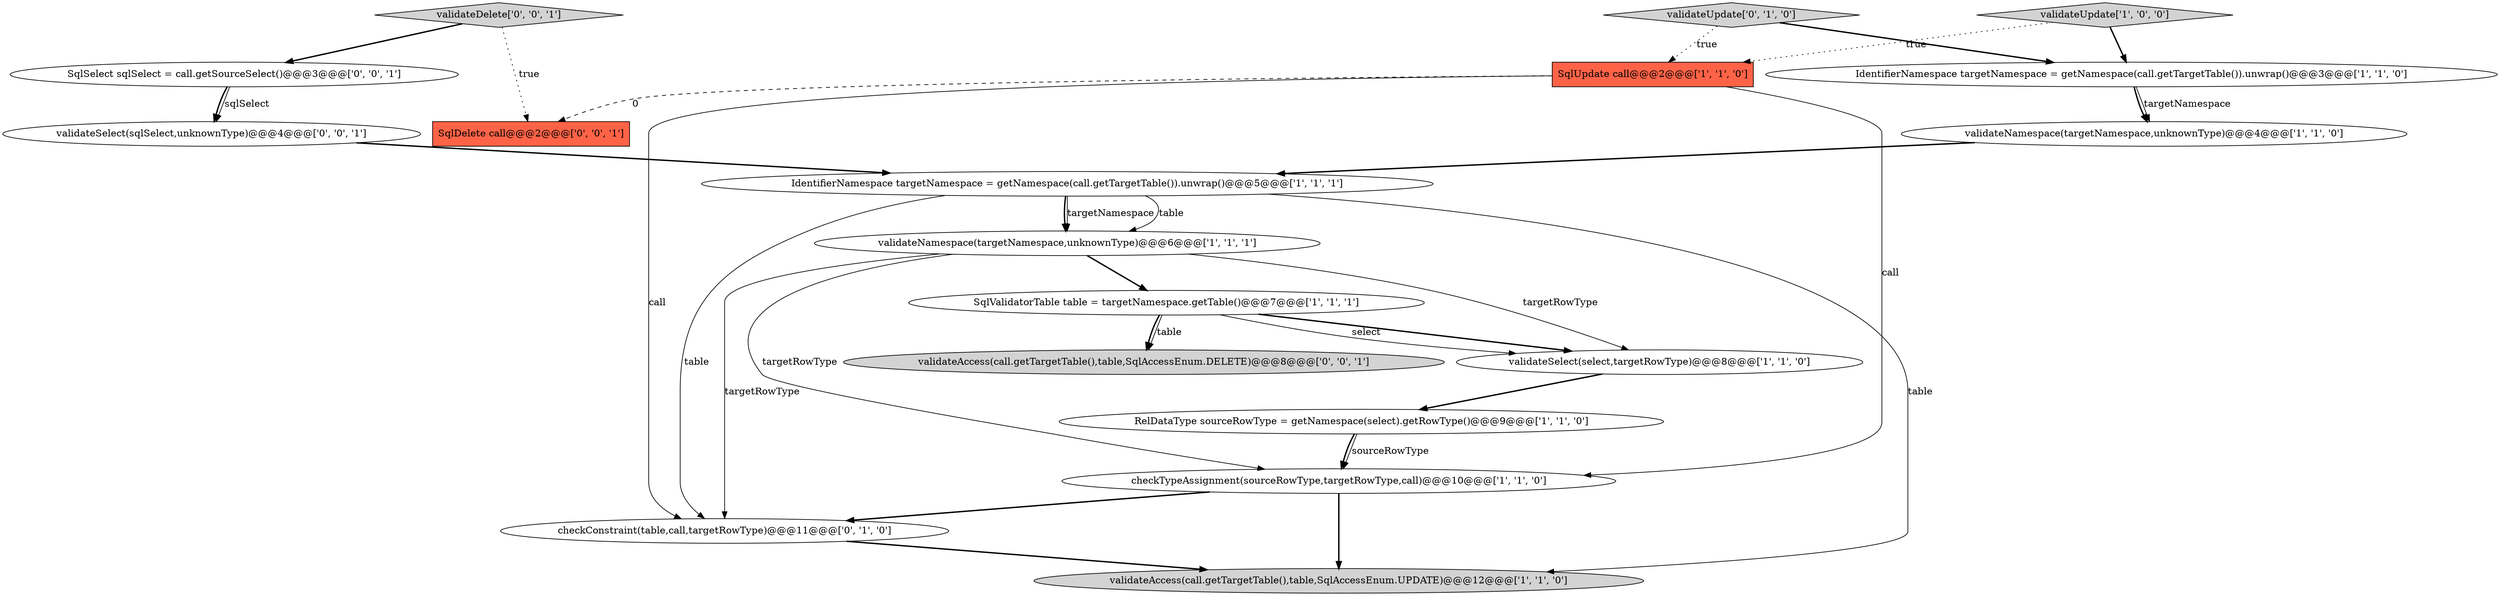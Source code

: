 digraph {
14 [style = filled, label = "validateDelete['0', '0', '1']", fillcolor = lightgray, shape = diamond image = "AAA0AAABBB3BBB"];
17 [style = filled, label = "validateAccess(call.getTargetTable(),table,SqlAccessEnum.DELETE)@@@8@@@['0', '0', '1']", fillcolor = lightgray, shape = ellipse image = "AAA0AAABBB3BBB"];
13 [style = filled, label = "SqlDelete call@@@2@@@['0', '0', '1']", fillcolor = tomato, shape = box image = "AAA0AAABBB3BBB"];
2 [style = filled, label = "checkTypeAssignment(sourceRowType,targetRowType,call)@@@10@@@['1', '1', '0']", fillcolor = white, shape = ellipse image = "AAA0AAABBB1BBB"];
0 [style = filled, label = "IdentifierNamespace targetNamespace = getNamespace(call.getTargetTable()).unwrap()@@@3@@@['1', '1', '0']", fillcolor = white, shape = ellipse image = "AAA0AAABBB1BBB"];
11 [style = filled, label = "validateUpdate['0', '1', '0']", fillcolor = lightgray, shape = diamond image = "AAA0AAABBB2BBB"];
6 [style = filled, label = "SqlValidatorTable table = targetNamespace.getTable()@@@7@@@['1', '1', '1']", fillcolor = white, shape = ellipse image = "AAA0AAABBB1BBB"];
7 [style = filled, label = "RelDataType sourceRowType = getNamespace(select).getRowType()@@@9@@@['1', '1', '0']", fillcolor = white, shape = ellipse image = "AAA0AAABBB1BBB"];
16 [style = filled, label = "validateSelect(sqlSelect,unknownType)@@@4@@@['0', '0', '1']", fillcolor = white, shape = ellipse image = "AAA0AAABBB3BBB"];
8 [style = filled, label = "validateUpdate['1', '0', '0']", fillcolor = lightgray, shape = diamond image = "AAA0AAABBB1BBB"];
3 [style = filled, label = "validateAccess(call.getTargetTable(),table,SqlAccessEnum.UPDATE)@@@12@@@['1', '1', '0']", fillcolor = lightgray, shape = ellipse image = "AAA0AAABBB1BBB"];
5 [style = filled, label = "SqlUpdate call@@@2@@@['1', '1', '0']", fillcolor = tomato, shape = box image = "AAA0AAABBB1BBB"];
4 [style = filled, label = "validateSelect(select,targetRowType)@@@8@@@['1', '1', '0']", fillcolor = white, shape = ellipse image = "AAA0AAABBB1BBB"];
9 [style = filled, label = "IdentifierNamespace targetNamespace = getNamespace(call.getTargetTable()).unwrap()@@@5@@@['1', '1', '1']", fillcolor = white, shape = ellipse image = "AAA0AAABBB1BBB"];
15 [style = filled, label = "SqlSelect sqlSelect = call.getSourceSelect()@@@3@@@['0', '0', '1']", fillcolor = white, shape = ellipse image = "AAA0AAABBB3BBB"];
1 [style = filled, label = "validateNamespace(targetNamespace,unknownType)@@@6@@@['1', '1', '1']", fillcolor = white, shape = ellipse image = "AAA0AAABBB1BBB"];
10 [style = filled, label = "validateNamespace(targetNamespace,unknownType)@@@4@@@['1', '1', '0']", fillcolor = white, shape = ellipse image = "AAA0AAABBB1BBB"];
12 [style = filled, label = "checkConstraint(table,call,targetRowType)@@@11@@@['0', '1', '0']", fillcolor = white, shape = ellipse image = "AAA1AAABBB2BBB"];
5->13 [style = dashed, label="0"];
4->7 [style = bold, label=""];
6->4 [style = bold, label=""];
8->0 [style = bold, label=""];
5->12 [style = solid, label="call"];
1->4 [style = solid, label="targetRowType"];
6->17 [style = solid, label="table"];
10->9 [style = bold, label=""];
11->0 [style = bold, label=""];
6->17 [style = bold, label=""];
6->4 [style = solid, label="select"];
1->6 [style = bold, label=""];
9->1 [style = solid, label="targetNamespace"];
0->10 [style = solid, label="targetNamespace"];
9->1 [style = solid, label="table"];
0->10 [style = bold, label=""];
2->3 [style = bold, label=""];
7->2 [style = solid, label="sourceRowType"];
14->13 [style = dotted, label="true"];
1->2 [style = solid, label="targetRowType"];
12->3 [style = bold, label=""];
15->16 [style = bold, label=""];
9->12 [style = solid, label="table"];
8->5 [style = dotted, label="true"];
9->3 [style = solid, label="table"];
5->2 [style = solid, label="call"];
15->16 [style = solid, label="sqlSelect"];
14->15 [style = bold, label=""];
1->12 [style = solid, label="targetRowType"];
9->1 [style = bold, label=""];
2->12 [style = bold, label=""];
11->5 [style = dotted, label="true"];
16->9 [style = bold, label=""];
7->2 [style = bold, label=""];
}
